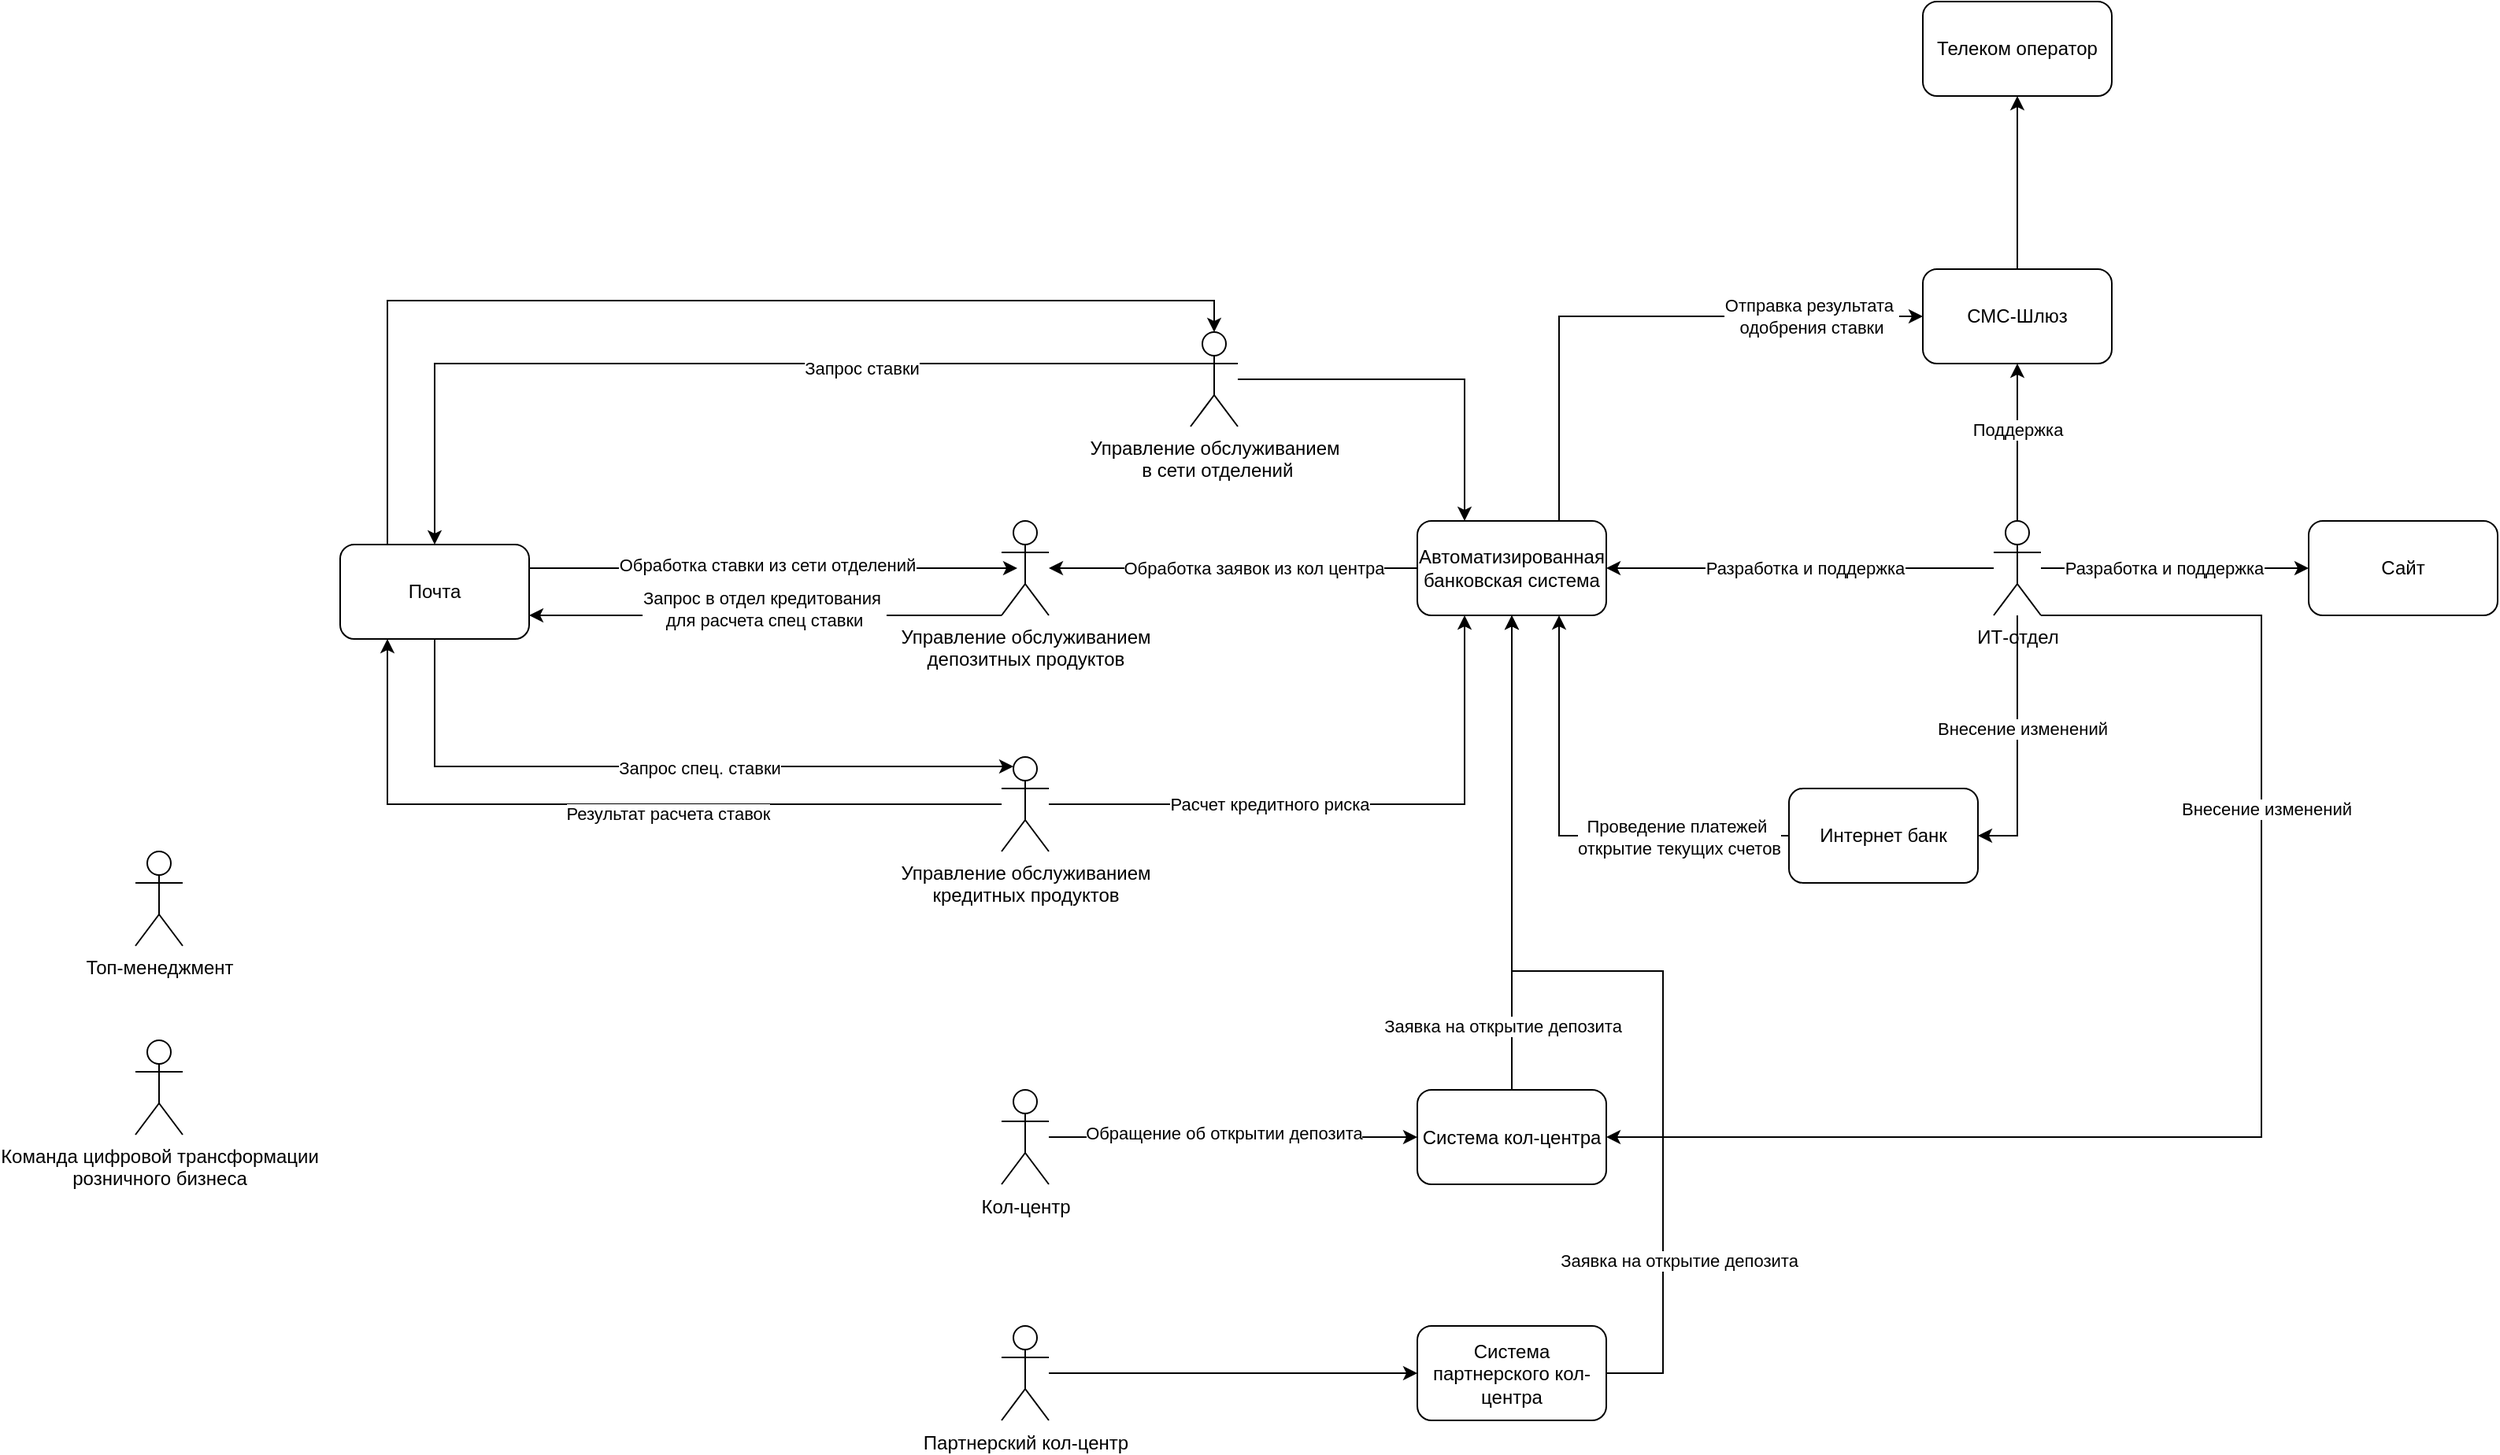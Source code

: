 <mxfile version="26.0.16">
  <diagram name="Страница — 1" id="INe3RcOxvFB1a8ZrlZYj">
    <mxGraphModel dx="2921" dy="1540" grid="1" gridSize="10" guides="1" tooltips="1" connect="1" arrows="1" fold="1" page="1" pageScale="1" pageWidth="827" pageHeight="1169" math="0" shadow="0">
      <root>
        <mxCell id="0" />
        <mxCell id="1" parent="0" />
        <mxCell id="UnNWRm8vZgl0r-_hvqrz-27" style="edgeStyle=orthogonalEdgeStyle;rounded=0;orthogonalLoop=1;jettySize=auto;html=1;entryX=0.25;entryY=0;entryDx=0;entryDy=0;" edge="1" parent="1" source="UnNWRm8vZgl0r-_hvqrz-3" target="UnNWRm8vZgl0r-_hvqrz-16">
          <mxGeometry relative="1" as="geometry" />
        </mxCell>
        <mxCell id="UnNWRm8vZgl0r-_hvqrz-41" style="edgeStyle=orthogonalEdgeStyle;rounded=0;orthogonalLoop=1;jettySize=auto;html=1;entryX=0.5;entryY=0;entryDx=0;entryDy=0;" edge="1" parent="1" source="UnNWRm8vZgl0r-_hvqrz-3" target="UnNWRm8vZgl0r-_hvqrz-23">
          <mxGeometry relative="1" as="geometry">
            <Array as="points">
              <mxPoint x="-270" y="410" />
            </Array>
          </mxGeometry>
        </mxCell>
        <mxCell id="UnNWRm8vZgl0r-_hvqrz-52" value="Запрос ставки" style="edgeLabel;html=1;align=center;verticalAlign=middle;resizable=0;points=[];" vertex="1" connectable="0" parent="UnNWRm8vZgl0r-_hvqrz-41">
          <mxGeometry x="-0.296" y="3" relative="1" as="geometry">
            <mxPoint as="offset" />
          </mxGeometry>
        </mxCell>
        <mxCell id="UnNWRm8vZgl0r-_hvqrz-3" value="Управление обслуживанием&lt;div&gt;&amp;nbsp;в сети отделений&lt;/div&gt;" style="shape=umlActor;verticalLabelPosition=bottom;verticalAlign=top;html=1;outlineConnect=0;" vertex="1" parent="1">
          <mxGeometry x="210" y="390" width="30" height="60" as="geometry" />
        </mxCell>
        <mxCell id="UnNWRm8vZgl0r-_hvqrz-29" style="edgeStyle=orthogonalEdgeStyle;rounded=0;orthogonalLoop=1;jettySize=auto;html=1;entryX=0.25;entryY=1;entryDx=0;entryDy=0;" edge="1" parent="1" source="UnNWRm8vZgl0r-_hvqrz-4" target="UnNWRm8vZgl0r-_hvqrz-16">
          <mxGeometry relative="1" as="geometry" />
        </mxCell>
        <mxCell id="UnNWRm8vZgl0r-_hvqrz-62" value="Расчет кредитного риска" style="edgeLabel;html=1;align=center;verticalAlign=middle;resizable=0;points=[];" vertex="1" connectable="0" parent="UnNWRm8vZgl0r-_hvqrz-29">
          <mxGeometry x="-0.47" y="5" relative="1" as="geometry">
            <mxPoint x="38" y="5" as="offset" />
          </mxGeometry>
        </mxCell>
        <mxCell id="UnNWRm8vZgl0r-_hvqrz-37" style="edgeStyle=orthogonalEdgeStyle;rounded=0;orthogonalLoop=1;jettySize=auto;html=1;entryX=0.25;entryY=1;entryDx=0;entryDy=0;" edge="1" parent="1" source="UnNWRm8vZgl0r-_hvqrz-4" target="UnNWRm8vZgl0r-_hvqrz-23">
          <mxGeometry relative="1" as="geometry" />
        </mxCell>
        <mxCell id="UnNWRm8vZgl0r-_hvqrz-45" value="Результат расчета ставок" style="edgeLabel;html=1;align=center;verticalAlign=middle;resizable=0;points=[];" vertex="1" connectable="0" parent="UnNWRm8vZgl0r-_hvqrz-37">
          <mxGeometry x="-0.144" y="6" relative="1" as="geometry">
            <mxPoint as="offset" />
          </mxGeometry>
        </mxCell>
        <mxCell id="UnNWRm8vZgl0r-_hvqrz-4" value="Управление обслуживанием&lt;div&gt;кредитных продуктов&lt;/div&gt;" style="shape=umlActor;verticalLabelPosition=bottom;verticalAlign=top;html=1;outlineConnect=0;" vertex="1" parent="1">
          <mxGeometry x="90" y="660" width="30" height="60" as="geometry" />
        </mxCell>
        <mxCell id="UnNWRm8vZgl0r-_hvqrz-28" style="edgeStyle=orthogonalEdgeStyle;rounded=0;orthogonalLoop=1;jettySize=auto;html=1;exitX=0;exitY=0.5;exitDx=0;exitDy=0;" edge="1" parent="1" source="UnNWRm8vZgl0r-_hvqrz-16" target="UnNWRm8vZgl0r-_hvqrz-7">
          <mxGeometry relative="1" as="geometry" />
        </mxCell>
        <mxCell id="UnNWRm8vZgl0r-_hvqrz-49" value="Обработка заявок из кол центра" style="edgeLabel;html=1;align=center;verticalAlign=middle;resizable=0;points=[];" vertex="1" connectable="0" parent="UnNWRm8vZgl0r-_hvqrz-28">
          <mxGeometry x="-0.322" y="-1" relative="1" as="geometry">
            <mxPoint x="-25" y="1" as="offset" />
          </mxGeometry>
        </mxCell>
        <mxCell id="UnNWRm8vZgl0r-_hvqrz-38" style="edgeStyle=orthogonalEdgeStyle;rounded=0;orthogonalLoop=1;jettySize=auto;html=1;entryX=1;entryY=0.75;entryDx=0;entryDy=0;" edge="1" parent="1" source="UnNWRm8vZgl0r-_hvqrz-7" target="UnNWRm8vZgl0r-_hvqrz-23">
          <mxGeometry relative="1" as="geometry">
            <Array as="points">
              <mxPoint x="-90" y="570" />
              <mxPoint x="-90" y="570" />
            </Array>
          </mxGeometry>
        </mxCell>
        <mxCell id="UnNWRm8vZgl0r-_hvqrz-55" value="Запрос в отдел кредитования&amp;nbsp;&lt;div&gt;для расчета спец ставки&lt;/div&gt;" style="edgeLabel;html=1;align=center;verticalAlign=middle;resizable=0;points=[];" vertex="1" connectable="0" parent="UnNWRm8vZgl0r-_hvqrz-38">
          <mxGeometry x="0.007" y="-4" relative="1" as="geometry">
            <mxPoint as="offset" />
          </mxGeometry>
        </mxCell>
        <mxCell id="UnNWRm8vZgl0r-_hvqrz-7" value="Управление обслуживанием&lt;div&gt;депозитных продуктов&lt;/div&gt;" style="shape=umlActor;verticalLabelPosition=bottom;verticalAlign=top;html=1;outlineConnect=0;" vertex="1" parent="1">
          <mxGeometry x="90" y="510" width="30" height="60" as="geometry" />
        </mxCell>
        <mxCell id="UnNWRm8vZgl0r-_hvqrz-30" style="edgeStyle=orthogonalEdgeStyle;rounded=0;orthogonalLoop=1;jettySize=auto;html=1;entryX=1;entryY=0.5;entryDx=0;entryDy=0;" edge="1" parent="1" source="UnNWRm8vZgl0r-_hvqrz-10" target="UnNWRm8vZgl0r-_hvqrz-16">
          <mxGeometry relative="1" as="geometry" />
        </mxCell>
        <mxCell id="UnNWRm8vZgl0r-_hvqrz-66" value="Разработка и поддержка" style="edgeLabel;html=1;align=center;verticalAlign=middle;resizable=0;points=[];" vertex="1" connectable="0" parent="UnNWRm8vZgl0r-_hvqrz-30">
          <mxGeometry x="0.383" y="1" relative="1" as="geometry">
            <mxPoint x="50" y="-1" as="offset" />
          </mxGeometry>
        </mxCell>
        <mxCell id="UnNWRm8vZgl0r-_hvqrz-31" style="edgeStyle=orthogonalEdgeStyle;rounded=0;orthogonalLoop=1;jettySize=auto;html=1;entryX=1;entryY=0.5;entryDx=0;entryDy=0;" edge="1" parent="1" source="UnNWRm8vZgl0r-_hvqrz-10" target="UnNWRm8vZgl0r-_hvqrz-21">
          <mxGeometry relative="1" as="geometry">
            <Array as="points">
              <mxPoint x="735" y="710" />
            </Array>
          </mxGeometry>
        </mxCell>
        <mxCell id="UnNWRm8vZgl0r-_hvqrz-68" value="Внесение изменений" style="edgeLabel;html=1;align=center;verticalAlign=middle;resizable=0;points=[];" vertex="1" connectable="0" parent="UnNWRm8vZgl0r-_hvqrz-31">
          <mxGeometry x="-0.125" y="3" relative="1" as="geometry">
            <mxPoint as="offset" />
          </mxGeometry>
        </mxCell>
        <mxCell id="UnNWRm8vZgl0r-_hvqrz-32" style="edgeStyle=orthogonalEdgeStyle;rounded=0;orthogonalLoop=1;jettySize=auto;html=1;entryX=1;entryY=0.5;entryDx=0;entryDy=0;exitX=1;exitY=1;exitDx=0;exitDy=0;exitPerimeter=0;" edge="1" parent="1" source="UnNWRm8vZgl0r-_hvqrz-10" target="UnNWRm8vZgl0r-_hvqrz-20">
          <mxGeometry relative="1" as="geometry">
            <Array as="points">
              <mxPoint x="890" y="570" />
              <mxPoint x="890" y="901" />
            </Array>
          </mxGeometry>
        </mxCell>
        <mxCell id="UnNWRm8vZgl0r-_hvqrz-69" value="Внесение изменений" style="edgeLabel;html=1;align=center;verticalAlign=middle;resizable=0;points=[];" vertex="1" connectable="0" parent="UnNWRm8vZgl0r-_hvqrz-32">
          <mxGeometry x="-0.408" y="3" relative="1" as="geometry">
            <mxPoint as="offset" />
          </mxGeometry>
        </mxCell>
        <mxCell id="UnNWRm8vZgl0r-_hvqrz-33" style="edgeStyle=orthogonalEdgeStyle;rounded=0;orthogonalLoop=1;jettySize=auto;html=1;entryX=0.5;entryY=1;entryDx=0;entryDy=0;" edge="1" parent="1" source="UnNWRm8vZgl0r-_hvqrz-10" target="UnNWRm8vZgl0r-_hvqrz-17">
          <mxGeometry relative="1" as="geometry" />
        </mxCell>
        <mxCell id="UnNWRm8vZgl0r-_hvqrz-70" value="Поддержка" style="edgeLabel;html=1;align=center;verticalAlign=middle;resizable=0;points=[];" vertex="1" connectable="0" parent="UnNWRm8vZgl0r-_hvqrz-33">
          <mxGeometry x="-0.243" y="-2" relative="1" as="geometry">
            <mxPoint x="-2" y="-20" as="offset" />
          </mxGeometry>
        </mxCell>
        <mxCell id="UnNWRm8vZgl0r-_hvqrz-34" style="edgeStyle=orthogonalEdgeStyle;rounded=0;orthogonalLoop=1;jettySize=auto;html=1;entryX=0;entryY=0.5;entryDx=0;entryDy=0;" edge="1" parent="1" source="UnNWRm8vZgl0r-_hvqrz-10" target="UnNWRm8vZgl0r-_hvqrz-19">
          <mxGeometry relative="1" as="geometry" />
        </mxCell>
        <mxCell id="UnNWRm8vZgl0r-_hvqrz-67" value="Разработка и поддержка" style="edgeLabel;html=1;align=center;verticalAlign=middle;resizable=0;points=[];" vertex="1" connectable="0" parent="UnNWRm8vZgl0r-_hvqrz-34">
          <mxGeometry x="-0.489" y="-6" relative="1" as="geometry">
            <mxPoint x="34" y="-6" as="offset" />
          </mxGeometry>
        </mxCell>
        <mxCell id="UnNWRm8vZgl0r-_hvqrz-10" value="ИТ-отдел" style="shape=umlActor;verticalLabelPosition=bottom;verticalAlign=top;html=1;outlineConnect=0;" vertex="1" parent="1">
          <mxGeometry x="720" y="510" width="30" height="60" as="geometry" />
        </mxCell>
        <mxCell id="UnNWRm8vZgl0r-_hvqrz-25" style="edgeStyle=orthogonalEdgeStyle;rounded=0;orthogonalLoop=1;jettySize=auto;html=1;entryX=0;entryY=0.5;entryDx=0;entryDy=0;" edge="1" parent="1" source="UnNWRm8vZgl0r-_hvqrz-12" target="UnNWRm8vZgl0r-_hvqrz-20">
          <mxGeometry relative="1" as="geometry" />
        </mxCell>
        <mxCell id="UnNWRm8vZgl0r-_hvqrz-47" value="Обращение об открытии депозита" style="edgeLabel;html=1;align=center;verticalAlign=middle;resizable=0;points=[];" vertex="1" connectable="0" parent="UnNWRm8vZgl0r-_hvqrz-25">
          <mxGeometry x="-0.314" y="3" relative="1" as="geometry">
            <mxPoint x="30" as="offset" />
          </mxGeometry>
        </mxCell>
        <mxCell id="UnNWRm8vZgl0r-_hvqrz-12" value="Кол-центр" style="shape=umlActor;verticalLabelPosition=bottom;verticalAlign=top;html=1;outlineConnect=0;" vertex="1" parent="1">
          <mxGeometry x="90" y="871.5" width="30" height="60" as="geometry" />
        </mxCell>
        <mxCell id="UnNWRm8vZgl0r-_hvqrz-13" value="Топ-менеджмент" style="shape=umlActor;verticalLabelPosition=bottom;verticalAlign=top;html=1;outlineConnect=0;" vertex="1" parent="1">
          <mxGeometry x="-460" y="720" width="30" height="60" as="geometry" />
        </mxCell>
        <mxCell id="UnNWRm8vZgl0r-_hvqrz-14" value="Команда цифровой трансформации&lt;div&gt;розничного бизнеса&lt;/div&gt;" style="shape=umlActor;verticalLabelPosition=bottom;verticalAlign=top;html=1;outlineConnect=0;" vertex="1" parent="1">
          <mxGeometry x="-460" y="840" width="30" height="60" as="geometry" />
        </mxCell>
        <mxCell id="UnNWRm8vZgl0r-_hvqrz-24" style="edgeStyle=orthogonalEdgeStyle;rounded=0;orthogonalLoop=1;jettySize=auto;html=1;entryX=0;entryY=0.5;entryDx=0;entryDy=0;" edge="1" parent="1" source="UnNWRm8vZgl0r-_hvqrz-15" target="UnNWRm8vZgl0r-_hvqrz-22">
          <mxGeometry relative="1" as="geometry" />
        </mxCell>
        <mxCell id="UnNWRm8vZgl0r-_hvqrz-15" value="Партнерский кол-центр" style="shape=umlActor;verticalLabelPosition=bottom;verticalAlign=top;html=1;outlineConnect=0;" vertex="1" parent="1">
          <mxGeometry x="90" y="1021.5" width="30" height="60" as="geometry" />
        </mxCell>
        <mxCell id="UnNWRm8vZgl0r-_hvqrz-35" style="edgeStyle=orthogonalEdgeStyle;rounded=0;orthogonalLoop=1;jettySize=auto;html=1;entryX=0.75;entryY=1;entryDx=0;entryDy=0;exitX=0;exitY=0.5;exitDx=0;exitDy=0;" edge="1" parent="1" source="UnNWRm8vZgl0r-_hvqrz-21" target="UnNWRm8vZgl0r-_hvqrz-16">
          <mxGeometry relative="1" as="geometry">
            <Array as="points">
              <mxPoint x="444" y="710" />
            </Array>
          </mxGeometry>
        </mxCell>
        <mxCell id="UnNWRm8vZgl0r-_hvqrz-57" value="Проведение платежей&amp;nbsp;&lt;div&gt;открытие текущих счетов&lt;/div&gt;" style="edgeLabel;html=1;align=center;verticalAlign=middle;resizable=0;points=[];" vertex="1" connectable="0" parent="UnNWRm8vZgl0r-_hvqrz-35">
          <mxGeometry x="0.227" y="2" relative="1" as="geometry">
            <mxPoint x="78" y="30" as="offset" />
          </mxGeometry>
        </mxCell>
        <mxCell id="UnNWRm8vZgl0r-_hvqrz-40" style="edgeStyle=orthogonalEdgeStyle;rounded=0;orthogonalLoop=1;jettySize=auto;html=1;entryX=0;entryY=0.5;entryDx=0;entryDy=0;exitX=0.75;exitY=0;exitDx=0;exitDy=0;" edge="1" parent="1" source="UnNWRm8vZgl0r-_hvqrz-16" target="UnNWRm8vZgl0r-_hvqrz-17">
          <mxGeometry relative="1" as="geometry" />
        </mxCell>
        <mxCell id="UnNWRm8vZgl0r-_hvqrz-51" value="Отправка результата&amp;nbsp;&lt;div&gt;одобрения ставки&lt;/div&gt;" style="edgeLabel;html=1;align=center;verticalAlign=middle;resizable=0;points=[];" vertex="1" connectable="0" parent="UnNWRm8vZgl0r-_hvqrz-40">
          <mxGeometry x="0.369" y="-2" relative="1" as="geometry">
            <mxPoint x="43" y="-2" as="offset" />
          </mxGeometry>
        </mxCell>
        <mxCell id="UnNWRm8vZgl0r-_hvqrz-16" value="Автоматизированная банковская система" style="rounded=1;whiteSpace=wrap;html=1;" vertex="1" parent="1">
          <mxGeometry x="354" y="510" width="120" height="60" as="geometry" />
        </mxCell>
        <mxCell id="UnNWRm8vZgl0r-_hvqrz-26" style="edgeStyle=orthogonalEdgeStyle;rounded=0;orthogonalLoop=1;jettySize=auto;html=1;entryX=0.5;entryY=1;entryDx=0;entryDy=0;" edge="1" parent="1" source="UnNWRm8vZgl0r-_hvqrz-17" target="UnNWRm8vZgl0r-_hvqrz-18">
          <mxGeometry relative="1" as="geometry" />
        </mxCell>
        <mxCell id="UnNWRm8vZgl0r-_hvqrz-17" value="СМС-Шлюз" style="rounded=1;whiteSpace=wrap;html=1;" vertex="1" parent="1">
          <mxGeometry x="675" y="350" width="120" height="60" as="geometry" />
        </mxCell>
        <mxCell id="UnNWRm8vZgl0r-_hvqrz-18" value="Телеком оператор" style="rounded=1;whiteSpace=wrap;html=1;" vertex="1" parent="1">
          <mxGeometry x="675" y="180" width="120" height="60" as="geometry" />
        </mxCell>
        <mxCell id="UnNWRm8vZgl0r-_hvqrz-19" value="Сайт" style="rounded=1;whiteSpace=wrap;html=1;" vertex="1" parent="1">
          <mxGeometry x="920" y="510" width="120" height="60" as="geometry" />
        </mxCell>
        <mxCell id="UnNWRm8vZgl0r-_hvqrz-39" style="edgeStyle=orthogonalEdgeStyle;rounded=0;orthogonalLoop=1;jettySize=auto;html=1;entryX=0.5;entryY=1;entryDx=0;entryDy=0;" edge="1" parent="1" source="UnNWRm8vZgl0r-_hvqrz-20" target="UnNWRm8vZgl0r-_hvqrz-16">
          <mxGeometry relative="1" as="geometry" />
        </mxCell>
        <mxCell id="UnNWRm8vZgl0r-_hvqrz-48" value="Заявка на открытие депозита" style="edgeLabel;html=1;align=center;verticalAlign=middle;resizable=0;points=[];" vertex="1" connectable="0" parent="UnNWRm8vZgl0r-_hvqrz-39">
          <mxGeometry x="-0.721" y="7" relative="1" as="geometry">
            <mxPoint x="1" y="1" as="offset" />
          </mxGeometry>
        </mxCell>
        <mxCell id="UnNWRm8vZgl0r-_hvqrz-20" value="Система кол-центра" style="rounded=1;whiteSpace=wrap;html=1;" vertex="1" parent="1">
          <mxGeometry x="354" y="871.5" width="120" height="60" as="geometry" />
        </mxCell>
        <mxCell id="UnNWRm8vZgl0r-_hvqrz-21" value="Интернет банк" style="rounded=1;whiteSpace=wrap;html=1;" vertex="1" parent="1">
          <mxGeometry x="590" y="680" width="120" height="60" as="geometry" />
        </mxCell>
        <mxCell id="UnNWRm8vZgl0r-_hvqrz-63" style="edgeStyle=orthogonalEdgeStyle;rounded=0;orthogonalLoop=1;jettySize=auto;html=1;entryX=0.5;entryY=1;entryDx=0;entryDy=0;" edge="1" parent="1" source="UnNWRm8vZgl0r-_hvqrz-22" target="UnNWRm8vZgl0r-_hvqrz-16">
          <mxGeometry relative="1" as="geometry">
            <Array as="points">
              <mxPoint x="510" y="1051" />
              <mxPoint x="510" y="796" />
              <mxPoint x="414" y="796" />
            </Array>
          </mxGeometry>
        </mxCell>
        <mxCell id="UnNWRm8vZgl0r-_hvqrz-22" value="Система партнерского кол-центра" style="rounded=1;whiteSpace=wrap;html=1;" vertex="1" parent="1">
          <mxGeometry x="354" y="1021.5" width="120" height="60" as="geometry" />
        </mxCell>
        <mxCell id="UnNWRm8vZgl0r-_hvqrz-23" value="Почта" style="rounded=1;whiteSpace=wrap;html=1;" vertex="1" parent="1">
          <mxGeometry x="-330" y="525" width="120" height="60" as="geometry" />
        </mxCell>
        <mxCell id="UnNWRm8vZgl0r-_hvqrz-36" style="edgeStyle=orthogonalEdgeStyle;rounded=0;orthogonalLoop=1;jettySize=auto;html=1;entryX=0.5;entryY=0;entryDx=0;entryDy=0;entryPerimeter=0;exitX=0.25;exitY=0;exitDx=0;exitDy=0;" edge="1" parent="1" source="UnNWRm8vZgl0r-_hvqrz-23" target="UnNWRm8vZgl0r-_hvqrz-3">
          <mxGeometry relative="1" as="geometry" />
        </mxCell>
        <mxCell id="UnNWRm8vZgl0r-_hvqrz-43" style="edgeStyle=orthogonalEdgeStyle;rounded=0;orthogonalLoop=1;jettySize=auto;html=1;entryX=0.25;entryY=0.1;entryDx=0;entryDy=0;entryPerimeter=0;exitX=0.5;exitY=1;exitDx=0;exitDy=0;" edge="1" parent="1" source="UnNWRm8vZgl0r-_hvqrz-23" target="UnNWRm8vZgl0r-_hvqrz-4">
          <mxGeometry relative="1" as="geometry">
            <Array as="points">
              <mxPoint x="-270" y="666" />
            </Array>
          </mxGeometry>
        </mxCell>
        <mxCell id="UnNWRm8vZgl0r-_hvqrz-56" value="Запрос спец. ставки" style="edgeLabel;html=1;align=center;verticalAlign=middle;resizable=0;points=[];" vertex="1" connectable="0" parent="UnNWRm8vZgl0r-_hvqrz-43">
          <mxGeometry x="0.111" y="-1" relative="1" as="geometry">
            <mxPoint as="offset" />
          </mxGeometry>
        </mxCell>
        <mxCell id="UnNWRm8vZgl0r-_hvqrz-53" style="edgeStyle=orthogonalEdgeStyle;rounded=0;orthogonalLoop=1;jettySize=auto;html=1;exitX=1;exitY=0.25;exitDx=0;exitDy=0;" edge="1" parent="1" source="UnNWRm8vZgl0r-_hvqrz-23">
          <mxGeometry relative="1" as="geometry">
            <mxPoint x="100" y="540" as="targetPoint" />
            <Array as="points">
              <mxPoint x="98" y="540" />
            </Array>
          </mxGeometry>
        </mxCell>
        <mxCell id="UnNWRm8vZgl0r-_hvqrz-54" value="Обработка ставки из сети отделений" style="edgeLabel;html=1;align=center;verticalAlign=middle;resizable=0;points=[];" vertex="1" connectable="0" parent="UnNWRm8vZgl0r-_hvqrz-53">
          <mxGeometry x="-0.03" y="2" relative="1" as="geometry">
            <mxPoint as="offset" />
          </mxGeometry>
        </mxCell>
        <mxCell id="UnNWRm8vZgl0r-_hvqrz-64" value="Заявка на открытие депозита" style="edgeLabel;html=1;align=center;verticalAlign=middle;resizable=0;points=[];" vertex="1" connectable="0" parent="1">
          <mxGeometry x="520.0" y="980.001" as="geometry" />
        </mxCell>
      </root>
    </mxGraphModel>
  </diagram>
</mxfile>
